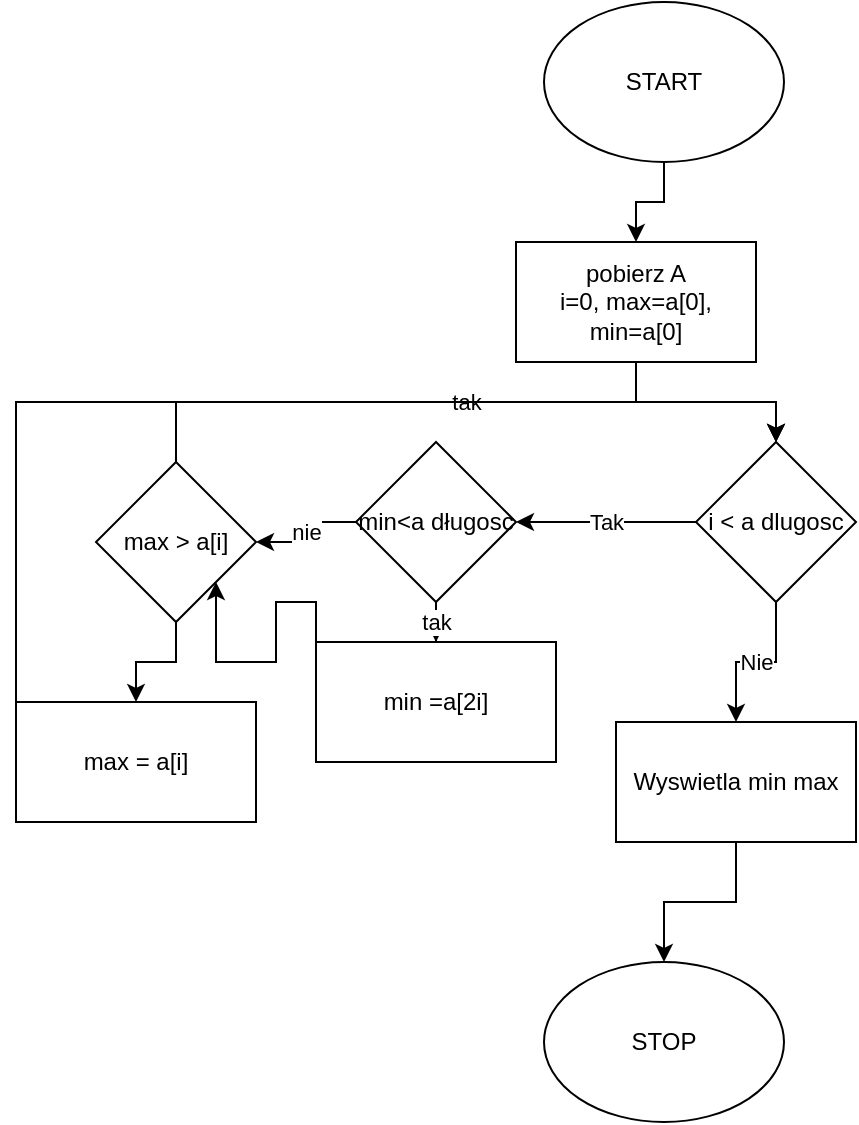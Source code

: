 <mxfile version="20.8.20" type="github">
  <diagram id="C5RBs43oDa-KdzZeNtuy" name="Page-1">
    <mxGraphModel dx="1434" dy="796" grid="1" gridSize="10" guides="1" tooltips="1" connect="1" arrows="1" fold="1" page="1" pageScale="1" pageWidth="827" pageHeight="1169" math="0" shadow="0">
      <root>
        <mxCell id="WIyWlLk6GJQsqaUBKTNV-0" />
        <mxCell id="WIyWlLk6GJQsqaUBKTNV-1" parent="WIyWlLk6GJQsqaUBKTNV-0" />
        <mxCell id="FE9WJ9NMX5rYgxzE1uVK-3" style="edgeStyle=orthogonalEdgeStyle;rounded=0;orthogonalLoop=1;jettySize=auto;html=1;exitX=0.5;exitY=1;exitDx=0;exitDy=0;" edge="1" parent="WIyWlLk6GJQsqaUBKTNV-1" source="FE9WJ9NMX5rYgxzE1uVK-0" target="FE9WJ9NMX5rYgxzE1uVK-2">
          <mxGeometry relative="1" as="geometry" />
        </mxCell>
        <mxCell id="FE9WJ9NMX5rYgxzE1uVK-0" value="START" style="ellipse;whiteSpace=wrap;html=1;" vertex="1" parent="WIyWlLk6GJQsqaUBKTNV-1">
          <mxGeometry x="354" y="130" width="120" height="80" as="geometry" />
        </mxCell>
        <mxCell id="FE9WJ9NMX5rYgxzE1uVK-1" value="STOP" style="ellipse;whiteSpace=wrap;html=1;" vertex="1" parent="WIyWlLk6GJQsqaUBKTNV-1">
          <mxGeometry x="354" y="610" width="120" height="80" as="geometry" />
        </mxCell>
        <mxCell id="FE9WJ9NMX5rYgxzE1uVK-5" style="edgeStyle=orthogonalEdgeStyle;rounded=0;orthogonalLoop=1;jettySize=auto;html=1;exitX=0.5;exitY=1;exitDx=0;exitDy=0;" edge="1" parent="WIyWlLk6GJQsqaUBKTNV-1" source="FE9WJ9NMX5rYgxzE1uVK-2" target="FE9WJ9NMX5rYgxzE1uVK-4">
          <mxGeometry relative="1" as="geometry" />
        </mxCell>
        <mxCell id="FE9WJ9NMX5rYgxzE1uVK-2" value="pobierz A&lt;br&gt;i=0, max=a[0], min=a[0]" style="rounded=0;whiteSpace=wrap;html=1;" vertex="1" parent="WIyWlLk6GJQsqaUBKTNV-1">
          <mxGeometry x="340" y="250" width="120" height="60" as="geometry" />
        </mxCell>
        <mxCell id="FE9WJ9NMX5rYgxzE1uVK-7" value="Nie" style="edgeStyle=orthogonalEdgeStyle;rounded=0;orthogonalLoop=1;jettySize=auto;html=1;exitX=0.5;exitY=1;exitDx=0;exitDy=0;entryX=0.5;entryY=0;entryDx=0;entryDy=0;" edge="1" parent="WIyWlLk6GJQsqaUBKTNV-1" source="FE9WJ9NMX5rYgxzE1uVK-4" target="FE9WJ9NMX5rYgxzE1uVK-6">
          <mxGeometry relative="1" as="geometry" />
        </mxCell>
        <mxCell id="FE9WJ9NMX5rYgxzE1uVK-9" value="Tak" style="edgeStyle=orthogonalEdgeStyle;rounded=0;orthogonalLoop=1;jettySize=auto;html=1;exitX=0;exitY=0.5;exitDx=0;exitDy=0;" edge="1" parent="WIyWlLk6GJQsqaUBKTNV-1" source="FE9WJ9NMX5rYgxzE1uVK-4" target="FE9WJ9NMX5rYgxzE1uVK-8">
          <mxGeometry relative="1" as="geometry" />
        </mxCell>
        <mxCell id="FE9WJ9NMX5rYgxzE1uVK-4" value="i &amp;lt; a dlugosc" style="rhombus;whiteSpace=wrap;html=1;" vertex="1" parent="WIyWlLk6GJQsqaUBKTNV-1">
          <mxGeometry x="430" y="350" width="80" height="80" as="geometry" />
        </mxCell>
        <mxCell id="FE9WJ9NMX5rYgxzE1uVK-19" style="edgeStyle=orthogonalEdgeStyle;rounded=0;orthogonalLoop=1;jettySize=auto;html=1;exitX=0.5;exitY=1;exitDx=0;exitDy=0;" edge="1" parent="WIyWlLk6GJQsqaUBKTNV-1" source="FE9WJ9NMX5rYgxzE1uVK-6" target="FE9WJ9NMX5rYgxzE1uVK-1">
          <mxGeometry relative="1" as="geometry" />
        </mxCell>
        <mxCell id="FE9WJ9NMX5rYgxzE1uVK-6" value="Wyswietla min max" style="rounded=0;whiteSpace=wrap;html=1;" vertex="1" parent="WIyWlLk6GJQsqaUBKTNV-1">
          <mxGeometry x="390" y="490" width="120" height="60" as="geometry" />
        </mxCell>
        <mxCell id="FE9WJ9NMX5rYgxzE1uVK-11" value="tak" style="edgeStyle=orthogonalEdgeStyle;rounded=0;orthogonalLoop=1;jettySize=auto;html=1;exitX=0.5;exitY=1;exitDx=0;exitDy=0;" edge="1" parent="WIyWlLk6GJQsqaUBKTNV-1" source="FE9WJ9NMX5rYgxzE1uVK-8" target="FE9WJ9NMX5rYgxzE1uVK-10">
          <mxGeometry relative="1" as="geometry" />
        </mxCell>
        <mxCell id="FE9WJ9NMX5rYgxzE1uVK-13" value="nie" style="edgeStyle=orthogonalEdgeStyle;rounded=0;orthogonalLoop=1;jettySize=auto;html=1;exitX=0;exitY=0.5;exitDx=0;exitDy=0;" edge="1" parent="WIyWlLk6GJQsqaUBKTNV-1" source="FE9WJ9NMX5rYgxzE1uVK-8" target="FE9WJ9NMX5rYgxzE1uVK-12">
          <mxGeometry relative="1" as="geometry" />
        </mxCell>
        <mxCell id="FE9WJ9NMX5rYgxzE1uVK-8" value="min&amp;lt;a długosc" style="rhombus;whiteSpace=wrap;html=1;" vertex="1" parent="WIyWlLk6GJQsqaUBKTNV-1">
          <mxGeometry x="260" y="350" width="80" height="80" as="geometry" />
        </mxCell>
        <mxCell id="FE9WJ9NMX5rYgxzE1uVK-15" style="edgeStyle=orthogonalEdgeStyle;rounded=0;orthogonalLoop=1;jettySize=auto;html=1;exitX=0;exitY=0;exitDx=0;exitDy=0;entryX=1;entryY=1;entryDx=0;entryDy=0;" edge="1" parent="WIyWlLk6GJQsqaUBKTNV-1" source="FE9WJ9NMX5rYgxzE1uVK-10" target="FE9WJ9NMX5rYgxzE1uVK-12">
          <mxGeometry relative="1" as="geometry" />
        </mxCell>
        <mxCell id="FE9WJ9NMX5rYgxzE1uVK-10" value="min =a[2i]" style="rounded=0;whiteSpace=wrap;html=1;" vertex="1" parent="WIyWlLk6GJQsqaUBKTNV-1">
          <mxGeometry x="240" y="450" width="120" height="60" as="geometry" />
        </mxCell>
        <mxCell id="FE9WJ9NMX5rYgxzE1uVK-14" value="tak" style="edgeStyle=orthogonalEdgeStyle;rounded=0;orthogonalLoop=1;jettySize=auto;html=1;exitX=0.5;exitY=0;exitDx=0;exitDy=0;entryX=0.5;entryY=0;entryDx=0;entryDy=0;" edge="1" parent="WIyWlLk6GJQsqaUBKTNV-1" source="FE9WJ9NMX5rYgxzE1uVK-12" target="FE9WJ9NMX5rYgxzE1uVK-4">
          <mxGeometry relative="1" as="geometry" />
        </mxCell>
        <mxCell id="FE9WJ9NMX5rYgxzE1uVK-17" style="edgeStyle=orthogonalEdgeStyle;rounded=0;orthogonalLoop=1;jettySize=auto;html=1;exitX=0.5;exitY=1;exitDx=0;exitDy=0;" edge="1" parent="WIyWlLk6GJQsqaUBKTNV-1" source="FE9WJ9NMX5rYgxzE1uVK-12" target="FE9WJ9NMX5rYgxzE1uVK-16">
          <mxGeometry relative="1" as="geometry" />
        </mxCell>
        <mxCell id="FE9WJ9NMX5rYgxzE1uVK-12" value="max &amp;gt; a[i]" style="rhombus;whiteSpace=wrap;html=1;" vertex="1" parent="WIyWlLk6GJQsqaUBKTNV-1">
          <mxGeometry x="130" y="360" width="80" height="80" as="geometry" />
        </mxCell>
        <mxCell id="FE9WJ9NMX5rYgxzE1uVK-18" style="edgeStyle=orthogonalEdgeStyle;rounded=0;orthogonalLoop=1;jettySize=auto;html=1;exitX=0;exitY=0;exitDx=0;exitDy=0;entryX=0.5;entryY=0;entryDx=0;entryDy=0;" edge="1" parent="WIyWlLk6GJQsqaUBKTNV-1" source="FE9WJ9NMX5rYgxzE1uVK-16" target="FE9WJ9NMX5rYgxzE1uVK-4">
          <mxGeometry relative="1" as="geometry" />
        </mxCell>
        <mxCell id="FE9WJ9NMX5rYgxzE1uVK-16" value="max = a[i]" style="rounded=0;whiteSpace=wrap;html=1;" vertex="1" parent="WIyWlLk6GJQsqaUBKTNV-1">
          <mxGeometry x="90" y="480" width="120" height="60" as="geometry" />
        </mxCell>
      </root>
    </mxGraphModel>
  </diagram>
</mxfile>
